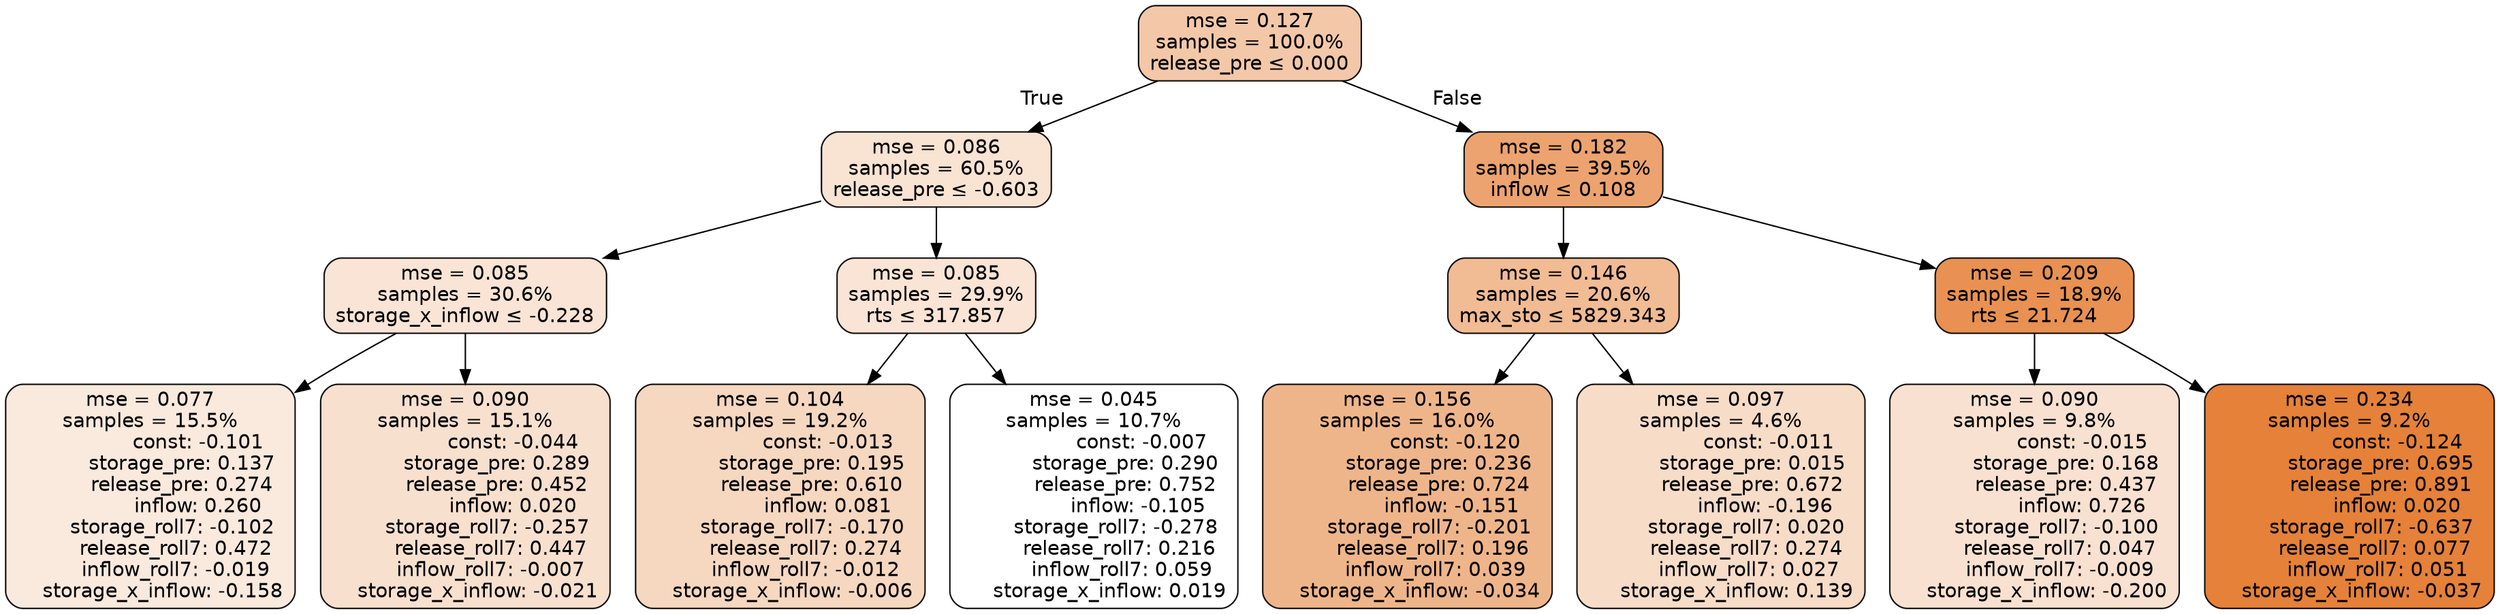 digraph tree {
bgcolor="transparent"
node [shape=rectangle, style="filled, rounded", color="black", fontname=helvetica] ;
edge [fontname=helvetica] ;
	"0" [label="mse = 0.127
samples = 100.0%
release_pre &le; 0.000", fillcolor="#f3c8a9"]
	"1" [label="mse = 0.086
samples = 60.5%
release_pre &le; -0.603", fillcolor="#f9e3d3"]
	"2" [label="mse = 0.085
samples = 30.6%
storage_x_inflow &le; -0.228", fillcolor="#f9e4d5"]
	"3" [label="mse = 0.077
samples = 15.5%
               const: -0.101
          storage_pre: 0.137
          release_pre: 0.274
               inflow: 0.260
       storage_roll7: -0.102
        release_roll7: 0.472
        inflow_roll7: -0.019
    storage_x_inflow: -0.158", fillcolor="#fae9dd"]
	"4" [label="mse = 0.090
samples = 15.1%
               const: -0.044
          storage_pre: 0.289
          release_pre: 0.452
               inflow: 0.020
       storage_roll7: -0.257
        release_roll7: 0.447
        inflow_roll7: -0.007
    storage_x_inflow: -0.021", fillcolor="#f8e0cf"]
	"5" [label="mse = 0.085
samples = 29.9%
rts &le; 317.857", fillcolor="#f9e4d5"]
	"6" [label="mse = 0.104
samples = 19.2%
               const: -0.013
          storage_pre: 0.195
          release_pre: 0.610
               inflow: 0.081
       storage_roll7: -0.170
        release_roll7: 0.274
        inflow_roll7: -0.012
    storage_x_inflow: -0.006", fillcolor="#f6d7c0"]
	"7" [label="mse = 0.045
samples = 10.7%
               const: -0.007
          storage_pre: 0.290
          release_pre: 0.752
              inflow: -0.105
       storage_roll7: -0.278
        release_roll7: 0.216
         inflow_roll7: 0.059
     storage_x_inflow: 0.019", fillcolor="#ffffff"]
	"8" [label="mse = 0.182
samples = 39.5%
inflow &le; 0.108", fillcolor="#eca36f"]
	"9" [label="mse = 0.146
samples = 20.6%
max_sto &le; 5829.343", fillcolor="#f1bb94"]
	"10" [label="mse = 0.156
samples = 16.0%
               const: -0.120
          storage_pre: 0.236
          release_pre: 0.724
              inflow: -0.151
       storage_roll7: -0.201
        release_roll7: 0.196
         inflow_roll7: 0.039
    storage_x_inflow: -0.034", fillcolor="#efb58a"]
	"11" [label="mse = 0.097
samples = 4.6%
               const: -0.011
          storage_pre: 0.015
          release_pre: 0.672
              inflow: -0.196
        storage_roll7: 0.020
        release_roll7: 0.274
         inflow_roll7: 0.027
     storage_x_inflow: 0.139", fillcolor="#f7dcc8"]
	"12" [label="mse = 0.209
samples = 18.9%
rts &le; 21.724", fillcolor="#e89152"]
	"13" [label="mse = 0.090
samples = 9.8%
               const: -0.015
          storage_pre: 0.168
          release_pre: 0.437
               inflow: 0.726
       storage_roll7: -0.100
        release_roll7: 0.047
        inflow_roll7: -0.009
    storage_x_inflow: -0.200", fillcolor="#f8e1d0"]
	"14" [label="mse = 0.234
samples = 9.2%
               const: -0.124
          storage_pre: 0.695
          release_pre: 0.891
               inflow: 0.020
       storage_roll7: -0.637
        release_roll7: 0.077
         inflow_roll7: 0.051
    storage_x_inflow: -0.037", fillcolor="#e58139"]

	"0" -> "1" [labeldistance=2.5, labelangle=45, headlabel="True"]
	"1" -> "2"
	"2" -> "3"
	"2" -> "4"
	"1" -> "5"
	"5" -> "6"
	"5" -> "7"
	"0" -> "8" [labeldistance=2.5, labelangle=-45, headlabel="False"]
	"8" -> "9"
	"9" -> "10"
	"9" -> "11"
	"8" -> "12"
	"12" -> "13"
	"12" -> "14"
}